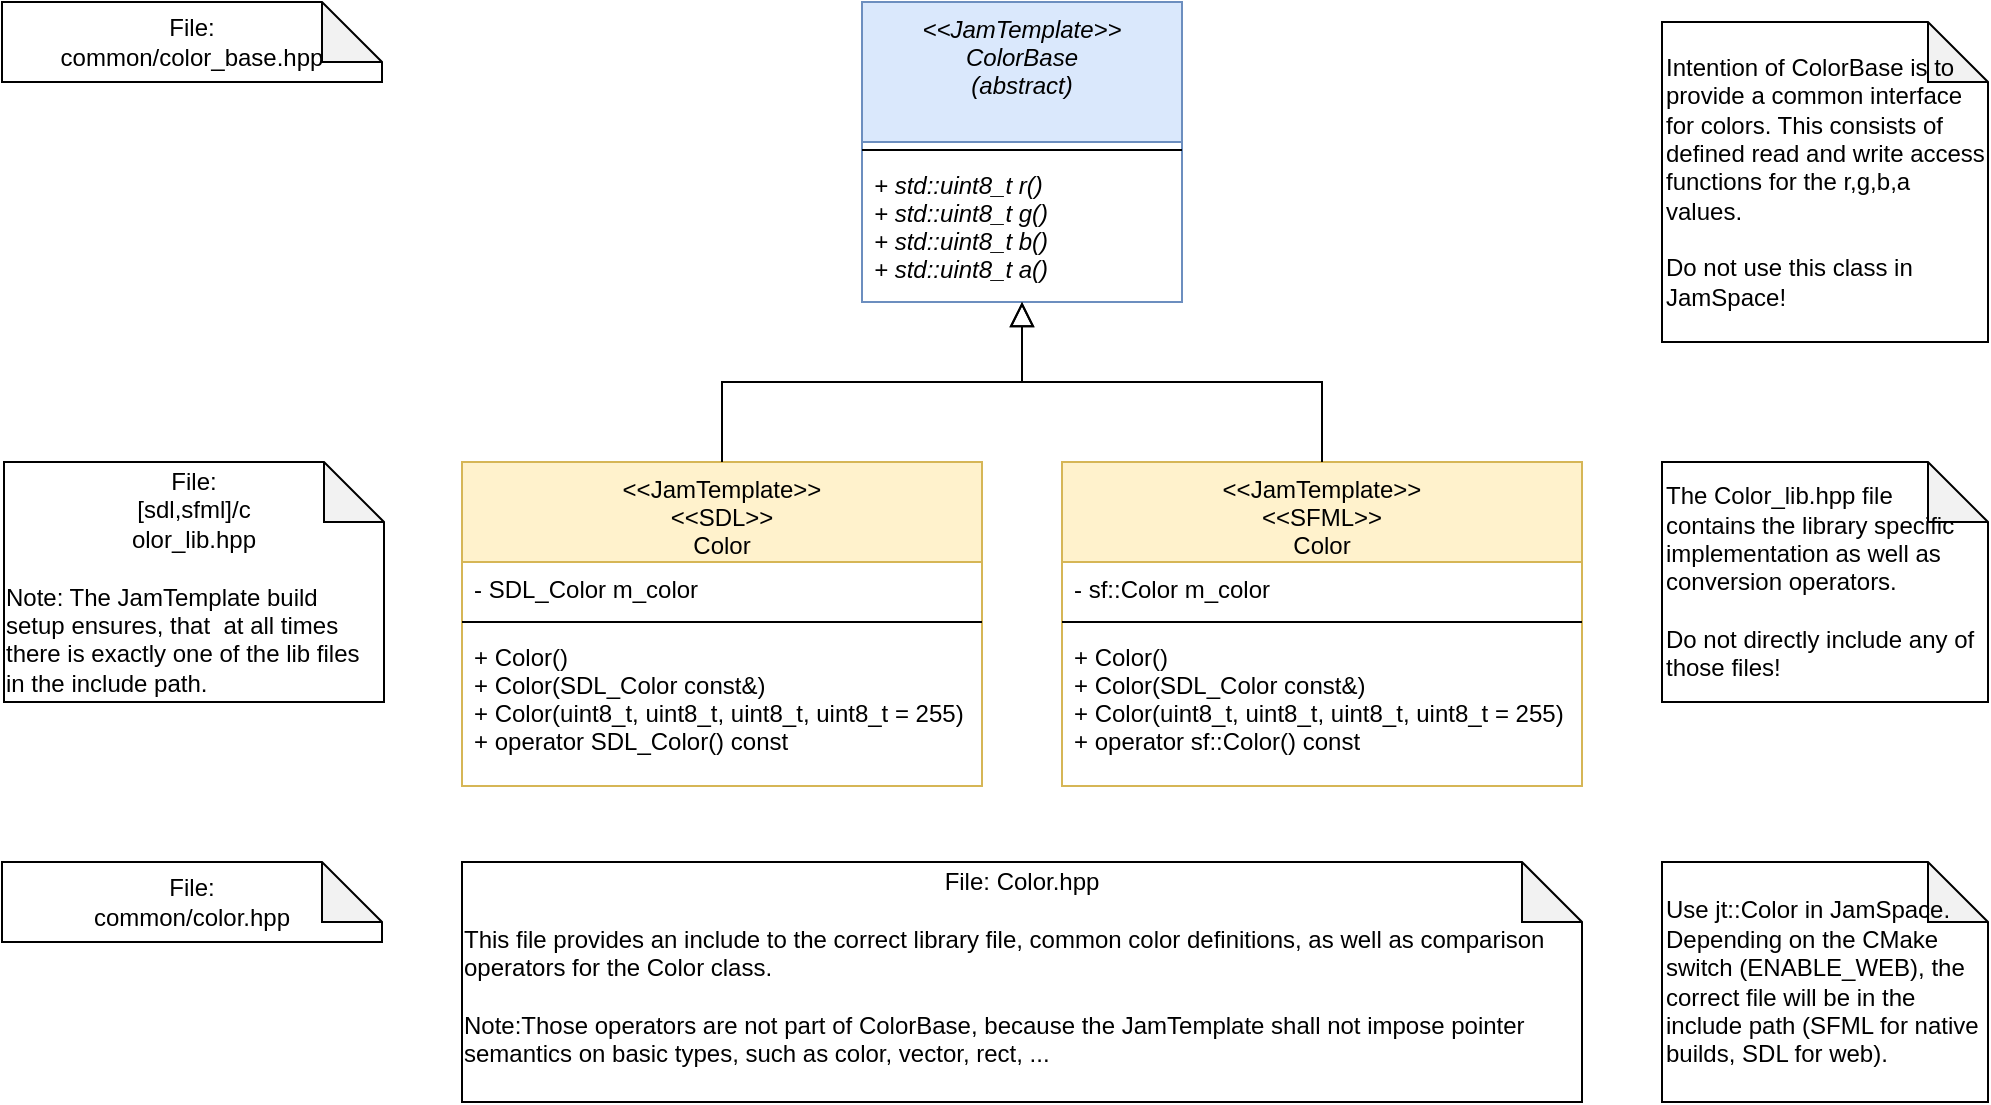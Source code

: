 <mxfile version="15.6.2" type="device"><diagram id="C5RBs43oDa-KdzZeNtuy" name="Page-1"><mxGraphModel dx="1038" dy="588" grid="1" gridSize="10" guides="1" tooltips="1" connect="1" arrows="1" fold="1" page="1" pageScale="1" pageWidth="827" pageHeight="1169" math="0" shadow="0"><root><mxCell id="WIyWlLk6GJQsqaUBKTNV-0"/><mxCell id="WIyWlLk6GJQsqaUBKTNV-1" parent="WIyWlLk6GJQsqaUBKTNV-0"/><mxCell id="zkfFHV4jXpPFQw0GAbJ--0" value="&lt;&lt;JamTemplate&gt;&gt;&#10;ColorBase&#10;(abstract)" style="swimlane;fontStyle=2;align=center;verticalAlign=top;childLayout=stackLayout;horizontal=1;startSize=70;horizontalStack=0;resizeParent=1;resizeLast=0;collapsible=1;marginBottom=0;rounded=0;shadow=0;strokeWidth=1;fillColor=#dae8fc;strokeColor=#6c8ebf;" parent="WIyWlLk6GJQsqaUBKTNV-1" vertex="1"><mxGeometry x="440" y="10" width="160" height="150" as="geometry"><mxRectangle x="230" y="140" width="160" height="26" as="alternateBounds"/></mxGeometry></mxCell><mxCell id="zkfFHV4jXpPFQw0GAbJ--4" value="" style="line;html=1;strokeWidth=1;align=left;verticalAlign=middle;spacingTop=-1;spacingLeft=3;spacingRight=3;rotatable=0;labelPosition=right;points=[];portConstraint=eastwest;" parent="zkfFHV4jXpPFQw0GAbJ--0" vertex="1"><mxGeometry y="70" width="160" height="8" as="geometry"/></mxCell><mxCell id="zkfFHV4jXpPFQw0GAbJ--5" value="+ std::uint8_t r()&#10;+ std::uint8_t g()&#10;+ std::uint8_t b()&#10;+ std::uint8_t a()" style="text;align=left;verticalAlign=top;spacingLeft=4;spacingRight=4;overflow=hidden;rotatable=0;points=[[0,0.5],[1,0.5]];portConstraint=eastwest;fontStyle=2" parent="zkfFHV4jXpPFQw0GAbJ--0" vertex="1"><mxGeometry y="78" width="160" height="72" as="geometry"/></mxCell><mxCell id="zkfFHV4jXpPFQw0GAbJ--6" value="&lt;&lt;JamTemplate&gt;&gt;&#10;&lt;&lt;SDL&gt;&gt;&#10;Color" style="swimlane;fontStyle=0;align=center;verticalAlign=top;childLayout=stackLayout;horizontal=1;startSize=50;horizontalStack=0;resizeParent=1;resizeLast=0;collapsible=1;marginBottom=0;rounded=0;shadow=0;strokeWidth=1;fillColor=#fff2cc;strokeColor=#d6b656;" parent="WIyWlLk6GJQsqaUBKTNV-1" vertex="1"><mxGeometry x="240" y="240" width="260" height="162" as="geometry"><mxRectangle x="130" y="380" width="160" height="26" as="alternateBounds"/></mxGeometry></mxCell><mxCell id="zkfFHV4jXpPFQw0GAbJ--7" value="- SDL_Color m_color" style="text;align=left;verticalAlign=top;spacingLeft=4;spacingRight=4;overflow=hidden;rotatable=0;points=[[0,0.5],[1,0.5]];portConstraint=eastwest;" parent="zkfFHV4jXpPFQw0GAbJ--6" vertex="1"><mxGeometry y="50" width="260" height="26" as="geometry"/></mxCell><mxCell id="zkfFHV4jXpPFQw0GAbJ--9" value="" style="line;html=1;strokeWidth=1;align=left;verticalAlign=middle;spacingTop=-1;spacingLeft=3;spacingRight=3;rotatable=0;labelPosition=right;points=[];portConstraint=eastwest;" parent="zkfFHV4jXpPFQw0GAbJ--6" vertex="1"><mxGeometry y="76" width="260" height="8" as="geometry"/></mxCell><mxCell id="zkfFHV4jXpPFQw0GAbJ--10" value="+ Color()&#10;+ Color(SDL_Color const&amp;)&#10;+ Color(uint8_t, uint8_t, uint8_t, uint8_t = 255)&#10;+ operator SDL_Color() const" style="text;align=left;verticalAlign=top;spacingLeft=4;spacingRight=4;overflow=hidden;rotatable=0;points=[[0,0.5],[1,0.5]];portConstraint=eastwest;fontStyle=0" parent="zkfFHV4jXpPFQw0GAbJ--6" vertex="1"><mxGeometry y="84" width="260" height="76" as="geometry"/></mxCell><mxCell id="zkfFHV4jXpPFQw0GAbJ--12" value="" style="endArrow=block;endSize=10;endFill=0;shadow=0;strokeWidth=1;rounded=0;edgeStyle=elbowEdgeStyle;elbow=vertical;" parent="WIyWlLk6GJQsqaUBKTNV-1" source="zkfFHV4jXpPFQw0GAbJ--6" target="zkfFHV4jXpPFQw0GAbJ--0" edge="1"><mxGeometry width="160" relative="1" as="geometry"><mxPoint x="400" y="203" as="sourcePoint"/><mxPoint x="400" y="203" as="targetPoint"/></mxGeometry></mxCell><mxCell id="kHZxWTTxXn06-rbuU00J-1" value="&lt;&lt;JamTemplate&gt;&gt;&#10;&lt;&lt;SFML&gt;&gt;&#10;Color" style="swimlane;fontStyle=0;align=center;verticalAlign=top;childLayout=stackLayout;horizontal=1;startSize=50;horizontalStack=0;resizeParent=1;resizeLast=0;collapsible=1;marginBottom=0;rounded=0;shadow=0;strokeWidth=1;fillColor=#fff2cc;strokeColor=#d6b656;" parent="WIyWlLk6GJQsqaUBKTNV-1" vertex="1"><mxGeometry x="540" y="240" width="260" height="162" as="geometry"><mxRectangle x="130" y="380" width="160" height="26" as="alternateBounds"/></mxGeometry></mxCell><mxCell id="kHZxWTTxXn06-rbuU00J-2" value="- sf::Color m_color" style="text;align=left;verticalAlign=top;spacingLeft=4;spacingRight=4;overflow=hidden;rotatable=0;points=[[0,0.5],[1,0.5]];portConstraint=eastwest;" parent="kHZxWTTxXn06-rbuU00J-1" vertex="1"><mxGeometry y="50" width="260" height="26" as="geometry"/></mxCell><mxCell id="kHZxWTTxXn06-rbuU00J-3" value="" style="line;html=1;strokeWidth=1;align=left;verticalAlign=middle;spacingTop=-1;spacingLeft=3;spacingRight=3;rotatable=0;labelPosition=right;points=[];portConstraint=eastwest;" parent="kHZxWTTxXn06-rbuU00J-1" vertex="1"><mxGeometry y="76" width="260" height="8" as="geometry"/></mxCell><mxCell id="kHZxWTTxXn06-rbuU00J-4" value="+ Color()&#10;+ Color(SDL_Color const&amp;)&#10;+ Color(uint8_t, uint8_t, uint8_t, uint8_t = 255)&#10;+ operator sf::Color() const" style="text;align=left;verticalAlign=top;spacingLeft=4;spacingRight=4;overflow=hidden;rotatable=0;points=[[0,0.5],[1,0.5]];portConstraint=eastwest;fontStyle=0" parent="kHZxWTTxXn06-rbuU00J-1" vertex="1"><mxGeometry y="84" width="260" height="76" as="geometry"/></mxCell><mxCell id="kHZxWTTxXn06-rbuU00J-5" value="" style="endArrow=block;endSize=10;endFill=0;shadow=0;strokeWidth=1;rounded=0;edgeStyle=elbowEdgeStyle;elbow=vertical;exitX=0.5;exitY=0;exitDx=0;exitDy=0;" parent="WIyWlLk6GJQsqaUBKTNV-1" source="kHZxWTTxXn06-rbuU00J-1" target="zkfFHV4jXpPFQw0GAbJ--5" edge="1"><mxGeometry width="160" relative="1" as="geometry"><mxPoint x="370" y="250" as="sourcePoint"/><mxPoint x="600" y="180" as="targetPoint"/></mxGeometry></mxCell><mxCell id="kHZxWTTxXn06-rbuU00J-6" value="File: &lt;br&gt;common/color_base.hpp" style="shape=note;whiteSpace=wrap;html=1;backgroundOutline=1;darkOpacity=0.05;" parent="WIyWlLk6GJQsqaUBKTNV-1" vertex="1"><mxGeometry x="10" y="10" width="190" height="40" as="geometry"/></mxCell><mxCell id="kHZxWTTxXn06-rbuU00J-7" value="File: &lt;br&gt;[sdl,sfml]/c&lt;br&gt;olor_lib.hpp&lt;br&gt;&lt;br&gt;&lt;div style=&quot;text-align: left&quot;&gt;&lt;span&gt;Note: The JamTemplate build setup ensures, that&amp;nbsp; at all times there is exactly one of the lib files in the include path.&lt;/span&gt;&lt;/div&gt;" style="shape=note;whiteSpace=wrap;html=1;backgroundOutline=1;darkOpacity=0.05;" parent="WIyWlLk6GJQsqaUBKTNV-1" vertex="1"><mxGeometry x="11" y="240" width="190" height="120" as="geometry"/></mxCell><mxCell id="kHZxWTTxXn06-rbuU00J-8" value="The Color_lib.hpp file contains the library specific implementation as well as conversion operators.&lt;br&gt;&lt;br&gt;Do not directly include any of those files!" style="shape=note;whiteSpace=wrap;html=1;backgroundOutline=1;darkOpacity=0.05;align=left;" parent="WIyWlLk6GJQsqaUBKTNV-1" vertex="1"><mxGeometry x="840" y="240" width="163" height="120" as="geometry"/></mxCell><mxCell id="kHZxWTTxXn06-rbuU00J-9" value="File: Color.hpp&lt;br&gt;&lt;br&gt;&lt;div style=&quot;text-align: left&quot;&gt;This file provides an include to the correct library file, common color definitions, as well as comparison operators for the Color class.&amp;nbsp;&lt;/div&gt;&lt;div style=&quot;text-align: left&quot;&gt;&lt;br&gt;&lt;/div&gt;&lt;div style=&quot;text-align: left&quot;&gt;Note:Those operators are not part of ColorBase, because the JamTemplate shall not impose pointer semantics on basic types, such as color, vector, rect, ...&lt;/div&gt;&lt;div style=&quot;text-align: left&quot;&gt;&lt;br&gt;&lt;/div&gt;" style="shape=note;whiteSpace=wrap;html=1;backgroundOutline=1;darkOpacity=0.05;" parent="WIyWlLk6GJQsqaUBKTNV-1" vertex="1"><mxGeometry x="240" y="440" width="560" height="120" as="geometry"/></mxCell><mxCell id="kHZxWTTxXn06-rbuU00J-10" value="&lt;div&gt;Intention of ColorBase is to provide a common interface for colors. This consists of defined read and write access functions for the r,g,b,a values.&lt;/div&gt;&lt;div&gt;&lt;br&gt;&lt;/div&gt;&lt;div&gt;Do not use this class in JamSpace!&lt;/div&gt;" style="shape=note;whiteSpace=wrap;html=1;backgroundOutline=1;darkOpacity=0.05;align=left;" parent="WIyWlLk6GJQsqaUBKTNV-1" vertex="1"><mxGeometry x="840" y="20" width="163" height="160" as="geometry"/></mxCell><mxCell id="kHZxWTTxXn06-rbuU00J-11" value="File: &lt;br&gt;common/color.hpp" style="shape=note;whiteSpace=wrap;html=1;backgroundOutline=1;darkOpacity=0.05;" parent="WIyWlLk6GJQsqaUBKTNV-1" vertex="1"><mxGeometry x="10" y="440" width="190" height="40" as="geometry"/></mxCell><mxCell id="kHZxWTTxXn06-rbuU00J-13" value="Use jt::Color in JamSpace. Depending on the CMake switch (ENABLE_WEB), the correct file will be in the include path (SFML for native builds, SDL for web)." style="shape=note;whiteSpace=wrap;html=1;backgroundOutline=1;darkOpacity=0.05;align=left;" parent="WIyWlLk6GJQsqaUBKTNV-1" vertex="1"><mxGeometry x="840" y="440" width="163" height="120" as="geometry"/></mxCell></root></mxGraphModel></diagram></mxfile>